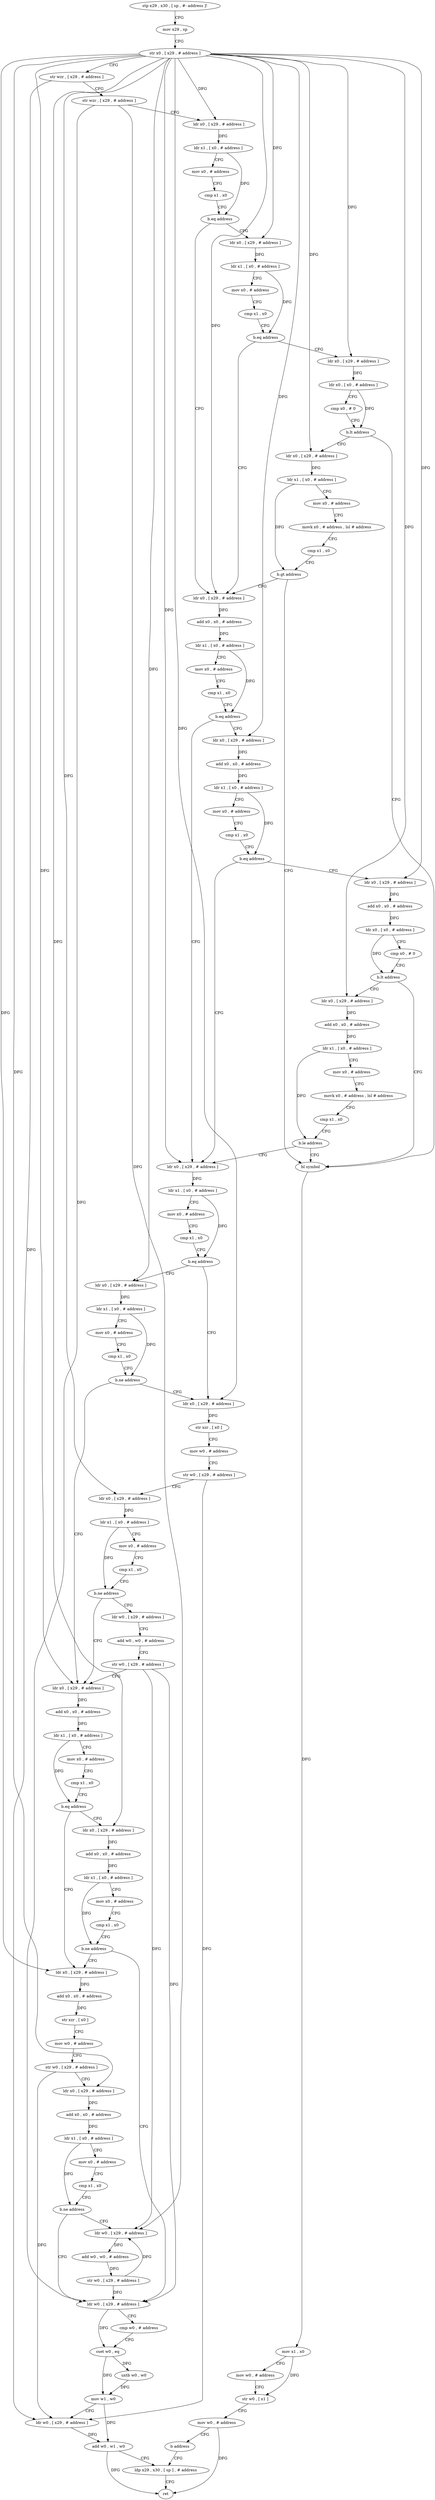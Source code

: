 digraph "func" {
"4338056" [label = "stp x29 , x30 , [ sp , #- address ]!" ]
"4338060" [label = "mov x29 , sp" ]
"4338064" [label = "str x0 , [ x29 , # address ]" ]
"4338068" [label = "str wzr , [ x29 , # address ]" ]
"4338072" [label = "str wzr , [ x29 , # address ]" ]
"4338076" [label = "ldr x0 , [ x29 , # address ]" ]
"4338080" [label = "ldr x1 , [ x0 , # address ]" ]
"4338084" [label = "mov x0 , # address" ]
"4338088" [label = "cmp x1 , x0" ]
"4338092" [label = "b.eq address" ]
"4338156" [label = "ldr x0 , [ x29 , # address ]" ]
"4338096" [label = "ldr x0 , [ x29 , # address ]" ]
"4338160" [label = "add x0 , x0 , # address" ]
"4338164" [label = "ldr x1 , [ x0 , # address ]" ]
"4338168" [label = "mov x0 , # address" ]
"4338172" [label = "cmp x1 , x0" ]
"4338176" [label = "b.eq address" ]
"4338276" [label = "ldr x0 , [ x29 , # address ]" ]
"4338180" [label = "ldr x0 , [ x29 , # address ]" ]
"4338100" [label = "ldr x1 , [ x0 , # address ]" ]
"4338104" [label = "mov x0 , # address" ]
"4338108" [label = "cmp x1 , x0" ]
"4338112" [label = "b.eq address" ]
"4338116" [label = "ldr x0 , [ x29 , # address ]" ]
"4338280" [label = "ldr x1 , [ x0 , # address ]" ]
"4338284" [label = "mov x0 , # address" ]
"4338288" [label = "cmp x1 , x0" ]
"4338292" [label = "b.eq address" ]
"4338316" [label = "ldr x0 , [ x29 , # address ]" ]
"4338296" [label = "ldr x0 , [ x29 , # address ]" ]
"4338184" [label = "add x0 , x0 , # address" ]
"4338188" [label = "ldr x1 , [ x0 , # address ]" ]
"4338192" [label = "mov x0 , # address" ]
"4338196" [label = "cmp x1 , x0" ]
"4338200" [label = "b.eq address" ]
"4338204" [label = "ldr x0 , [ x29 , # address ]" ]
"4338120" [label = "ldr x0 , [ x0 , # address ]" ]
"4338124" [label = "cmp x0 , # 0" ]
"4338128" [label = "b.lt address" ]
"4338252" [label = "bl symbol" ]
"4338132" [label = "ldr x0 , [ x29 , # address ]" ]
"4338320" [label = "str xzr , [ x0 ]" ]
"4338324" [label = "mov w0 , # address" ]
"4338328" [label = "str w0 , [ x29 , # address ]" ]
"4338332" [label = "ldr x0 , [ x29 , # address ]" ]
"4338336" [label = "ldr x1 , [ x0 , # address ]" ]
"4338340" [label = "mov x0 , # address" ]
"4338344" [label = "cmp x1 , x0" ]
"4338348" [label = "b.ne address" ]
"4338364" [label = "ldr x0 , [ x29 , # address ]" ]
"4338352" [label = "ldr w0 , [ x29 , # address ]" ]
"4338300" [label = "ldr x1 , [ x0 , # address ]" ]
"4338304" [label = "mov x0 , # address" ]
"4338308" [label = "cmp x1 , x0" ]
"4338312" [label = "b.ne address" ]
"4338208" [label = "add x0 , x0 , # address" ]
"4338212" [label = "ldr x0 , [ x0 , # address ]" ]
"4338216" [label = "cmp x0 , # 0" ]
"4338220" [label = "b.lt address" ]
"4338224" [label = "ldr x0 , [ x29 , # address ]" ]
"4338256" [label = "mov x1 , x0" ]
"4338260" [label = "mov w0 , # address" ]
"4338264" [label = "str w0 , [ x1 ]" ]
"4338268" [label = "mov w0 , # address" ]
"4338272" [label = "b address" ]
"4338496" [label = "ldp x29 , x30 , [ sp ] , # address" ]
"4338136" [label = "ldr x1 , [ x0 , # address ]" ]
"4338140" [label = "mov x0 , # address" ]
"4338144" [label = "movk x0 , # address , lsl # address" ]
"4338148" [label = "cmp x1 , x0" ]
"4338152" [label = "b.gt address" ]
"4338368" [label = "add x0 , x0 , # address" ]
"4338372" [label = "ldr x1 , [ x0 , # address ]" ]
"4338376" [label = "mov x0 , # address" ]
"4338380" [label = "cmp x1 , x0" ]
"4338384" [label = "b.eq address" ]
"4338412" [label = "ldr x0 , [ x29 , # address ]" ]
"4338388" [label = "ldr x0 , [ x29 , # address ]" ]
"4338356" [label = "add w0 , w0 , # address" ]
"4338360" [label = "str w0 , [ x29 , # address ]" ]
"4338228" [label = "add x0 , x0 , # address" ]
"4338232" [label = "ldr x1 , [ x0 , # address ]" ]
"4338236" [label = "mov x0 , # address" ]
"4338240" [label = "movk x0 , # address , lsl # address" ]
"4338244" [label = "cmp x1 , x0" ]
"4338248" [label = "b.le address" ]
"4338500" [label = "ret" ]
"4338416" [label = "add x0 , x0 , # address" ]
"4338420" [label = "str xzr , [ x0 ]" ]
"4338424" [label = "mov w0 , # address" ]
"4338428" [label = "str w0 , [ x29 , # address ]" ]
"4338432" [label = "ldr x0 , [ x29 , # address ]" ]
"4338436" [label = "add x0 , x0 , # address" ]
"4338440" [label = "ldr x1 , [ x0 , # address ]" ]
"4338444" [label = "mov x0 , # address" ]
"4338448" [label = "cmp x1 , x0" ]
"4338452" [label = "b.ne address" ]
"4338468" [label = "ldr w0 , [ x29 , # address ]" ]
"4338456" [label = "ldr w0 , [ x29 , # address ]" ]
"4338392" [label = "add x0 , x0 , # address" ]
"4338396" [label = "ldr x1 , [ x0 , # address ]" ]
"4338400" [label = "mov x0 , # address" ]
"4338404" [label = "cmp x1 , x0" ]
"4338408" [label = "b.ne address" ]
"4338472" [label = "cmp w0 , # address" ]
"4338476" [label = "cset w0 , eq" ]
"4338480" [label = "uxtb w0 , w0" ]
"4338484" [label = "mov w1 , w0" ]
"4338488" [label = "ldr w0 , [ x29 , # address ]" ]
"4338492" [label = "add w0 , w1 , w0" ]
"4338460" [label = "add w0 , w0 , # address" ]
"4338464" [label = "str w0 , [ x29 , # address ]" ]
"4338056" -> "4338060" [ label = "CFG" ]
"4338060" -> "4338064" [ label = "CFG" ]
"4338064" -> "4338068" [ label = "CFG" ]
"4338064" -> "4338076" [ label = "DFG" ]
"4338064" -> "4338156" [ label = "DFG" ]
"4338064" -> "4338096" [ label = "DFG" ]
"4338064" -> "4338276" [ label = "DFG" ]
"4338064" -> "4338180" [ label = "DFG" ]
"4338064" -> "4338116" [ label = "DFG" ]
"4338064" -> "4338316" [ label = "DFG" ]
"4338064" -> "4338332" [ label = "DFG" ]
"4338064" -> "4338296" [ label = "DFG" ]
"4338064" -> "4338204" [ label = "DFG" ]
"4338064" -> "4338132" [ label = "DFG" ]
"4338064" -> "4338364" [ label = "DFG" ]
"4338064" -> "4338224" [ label = "DFG" ]
"4338064" -> "4338412" [ label = "DFG" ]
"4338064" -> "4338432" [ label = "DFG" ]
"4338064" -> "4338388" [ label = "DFG" ]
"4338068" -> "4338072" [ label = "CFG" ]
"4338068" -> "4338488" [ label = "DFG" ]
"4338072" -> "4338076" [ label = "CFG" ]
"4338072" -> "4338468" [ label = "DFG" ]
"4338072" -> "4338456" [ label = "DFG" ]
"4338076" -> "4338080" [ label = "DFG" ]
"4338080" -> "4338084" [ label = "CFG" ]
"4338080" -> "4338092" [ label = "DFG" ]
"4338084" -> "4338088" [ label = "CFG" ]
"4338088" -> "4338092" [ label = "CFG" ]
"4338092" -> "4338156" [ label = "CFG" ]
"4338092" -> "4338096" [ label = "CFG" ]
"4338156" -> "4338160" [ label = "DFG" ]
"4338096" -> "4338100" [ label = "DFG" ]
"4338160" -> "4338164" [ label = "DFG" ]
"4338164" -> "4338168" [ label = "CFG" ]
"4338164" -> "4338176" [ label = "DFG" ]
"4338168" -> "4338172" [ label = "CFG" ]
"4338172" -> "4338176" [ label = "CFG" ]
"4338176" -> "4338276" [ label = "CFG" ]
"4338176" -> "4338180" [ label = "CFG" ]
"4338276" -> "4338280" [ label = "DFG" ]
"4338180" -> "4338184" [ label = "DFG" ]
"4338100" -> "4338104" [ label = "CFG" ]
"4338100" -> "4338112" [ label = "DFG" ]
"4338104" -> "4338108" [ label = "CFG" ]
"4338108" -> "4338112" [ label = "CFG" ]
"4338112" -> "4338156" [ label = "CFG" ]
"4338112" -> "4338116" [ label = "CFG" ]
"4338116" -> "4338120" [ label = "DFG" ]
"4338280" -> "4338284" [ label = "CFG" ]
"4338280" -> "4338292" [ label = "DFG" ]
"4338284" -> "4338288" [ label = "CFG" ]
"4338288" -> "4338292" [ label = "CFG" ]
"4338292" -> "4338316" [ label = "CFG" ]
"4338292" -> "4338296" [ label = "CFG" ]
"4338316" -> "4338320" [ label = "DFG" ]
"4338296" -> "4338300" [ label = "DFG" ]
"4338184" -> "4338188" [ label = "DFG" ]
"4338188" -> "4338192" [ label = "CFG" ]
"4338188" -> "4338200" [ label = "DFG" ]
"4338192" -> "4338196" [ label = "CFG" ]
"4338196" -> "4338200" [ label = "CFG" ]
"4338200" -> "4338276" [ label = "CFG" ]
"4338200" -> "4338204" [ label = "CFG" ]
"4338204" -> "4338208" [ label = "DFG" ]
"4338120" -> "4338124" [ label = "CFG" ]
"4338120" -> "4338128" [ label = "DFG" ]
"4338124" -> "4338128" [ label = "CFG" ]
"4338128" -> "4338252" [ label = "CFG" ]
"4338128" -> "4338132" [ label = "CFG" ]
"4338252" -> "4338256" [ label = "DFG" ]
"4338132" -> "4338136" [ label = "DFG" ]
"4338320" -> "4338324" [ label = "CFG" ]
"4338324" -> "4338328" [ label = "CFG" ]
"4338328" -> "4338332" [ label = "CFG" ]
"4338328" -> "4338488" [ label = "DFG" ]
"4338332" -> "4338336" [ label = "DFG" ]
"4338336" -> "4338340" [ label = "CFG" ]
"4338336" -> "4338348" [ label = "DFG" ]
"4338340" -> "4338344" [ label = "CFG" ]
"4338344" -> "4338348" [ label = "CFG" ]
"4338348" -> "4338364" [ label = "CFG" ]
"4338348" -> "4338352" [ label = "CFG" ]
"4338364" -> "4338368" [ label = "DFG" ]
"4338352" -> "4338356" [ label = "CFG" ]
"4338300" -> "4338304" [ label = "CFG" ]
"4338300" -> "4338312" [ label = "DFG" ]
"4338304" -> "4338308" [ label = "CFG" ]
"4338308" -> "4338312" [ label = "CFG" ]
"4338312" -> "4338364" [ label = "CFG" ]
"4338312" -> "4338316" [ label = "CFG" ]
"4338208" -> "4338212" [ label = "DFG" ]
"4338212" -> "4338216" [ label = "CFG" ]
"4338212" -> "4338220" [ label = "DFG" ]
"4338216" -> "4338220" [ label = "CFG" ]
"4338220" -> "4338252" [ label = "CFG" ]
"4338220" -> "4338224" [ label = "CFG" ]
"4338224" -> "4338228" [ label = "DFG" ]
"4338256" -> "4338260" [ label = "CFG" ]
"4338256" -> "4338264" [ label = "DFG" ]
"4338260" -> "4338264" [ label = "CFG" ]
"4338264" -> "4338268" [ label = "CFG" ]
"4338268" -> "4338272" [ label = "CFG" ]
"4338268" -> "4338500" [ label = "DFG" ]
"4338272" -> "4338496" [ label = "CFG" ]
"4338496" -> "4338500" [ label = "CFG" ]
"4338136" -> "4338140" [ label = "CFG" ]
"4338136" -> "4338152" [ label = "DFG" ]
"4338140" -> "4338144" [ label = "CFG" ]
"4338144" -> "4338148" [ label = "CFG" ]
"4338148" -> "4338152" [ label = "CFG" ]
"4338152" -> "4338252" [ label = "CFG" ]
"4338152" -> "4338156" [ label = "CFG" ]
"4338368" -> "4338372" [ label = "DFG" ]
"4338372" -> "4338376" [ label = "CFG" ]
"4338372" -> "4338384" [ label = "DFG" ]
"4338376" -> "4338380" [ label = "CFG" ]
"4338380" -> "4338384" [ label = "CFG" ]
"4338384" -> "4338412" [ label = "CFG" ]
"4338384" -> "4338388" [ label = "CFG" ]
"4338412" -> "4338416" [ label = "DFG" ]
"4338388" -> "4338392" [ label = "DFG" ]
"4338356" -> "4338360" [ label = "CFG" ]
"4338360" -> "4338364" [ label = "CFG" ]
"4338360" -> "4338468" [ label = "DFG" ]
"4338360" -> "4338456" [ label = "DFG" ]
"4338228" -> "4338232" [ label = "DFG" ]
"4338232" -> "4338236" [ label = "CFG" ]
"4338232" -> "4338248" [ label = "DFG" ]
"4338236" -> "4338240" [ label = "CFG" ]
"4338240" -> "4338244" [ label = "CFG" ]
"4338244" -> "4338248" [ label = "CFG" ]
"4338248" -> "4338276" [ label = "CFG" ]
"4338248" -> "4338252" [ label = "CFG" ]
"4338416" -> "4338420" [ label = "DFG" ]
"4338420" -> "4338424" [ label = "CFG" ]
"4338424" -> "4338428" [ label = "CFG" ]
"4338428" -> "4338432" [ label = "CFG" ]
"4338428" -> "4338488" [ label = "DFG" ]
"4338432" -> "4338436" [ label = "DFG" ]
"4338436" -> "4338440" [ label = "DFG" ]
"4338440" -> "4338444" [ label = "CFG" ]
"4338440" -> "4338452" [ label = "DFG" ]
"4338444" -> "4338448" [ label = "CFG" ]
"4338448" -> "4338452" [ label = "CFG" ]
"4338452" -> "4338468" [ label = "CFG" ]
"4338452" -> "4338456" [ label = "CFG" ]
"4338468" -> "4338472" [ label = "CFG" ]
"4338468" -> "4338476" [ label = "DFG" ]
"4338456" -> "4338460" [ label = "DFG" ]
"4338392" -> "4338396" [ label = "DFG" ]
"4338396" -> "4338400" [ label = "CFG" ]
"4338396" -> "4338408" [ label = "DFG" ]
"4338400" -> "4338404" [ label = "CFG" ]
"4338404" -> "4338408" [ label = "CFG" ]
"4338408" -> "4338468" [ label = "CFG" ]
"4338408" -> "4338412" [ label = "CFG" ]
"4338472" -> "4338476" [ label = "CFG" ]
"4338476" -> "4338480" [ label = "DFG" ]
"4338476" -> "4338484" [ label = "DFG" ]
"4338480" -> "4338484" [ label = "DFG" ]
"4338484" -> "4338488" [ label = "CFG" ]
"4338484" -> "4338492" [ label = "DFG" ]
"4338488" -> "4338492" [ label = "DFG" ]
"4338492" -> "4338496" [ label = "CFG" ]
"4338492" -> "4338500" [ label = "DFG" ]
"4338460" -> "4338464" [ label = "DFG" ]
"4338464" -> "4338468" [ label = "DFG" ]
"4338464" -> "4338456" [ label = "DFG" ]
}
